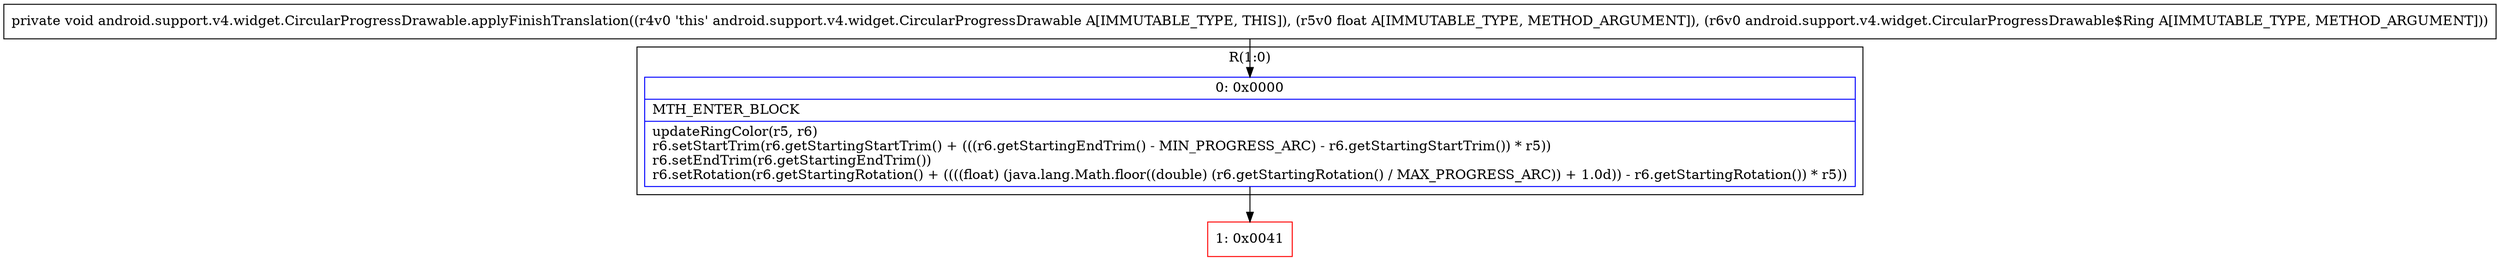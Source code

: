 digraph "CFG forandroid.support.v4.widget.CircularProgressDrawable.applyFinishTranslation(FLandroid\/support\/v4\/widget\/CircularProgressDrawable$Ring;)V" {
subgraph cluster_Region_1327480789 {
label = "R(1:0)";
node [shape=record,color=blue];
Node_0 [shape=record,label="{0\:\ 0x0000|MTH_ENTER_BLOCK\l|updateRingColor(r5, r6)\lr6.setStartTrim(r6.getStartingStartTrim() + (((r6.getStartingEndTrim() \- MIN_PROGRESS_ARC) \- r6.getStartingStartTrim()) * r5))\lr6.setEndTrim(r6.getStartingEndTrim())\lr6.setRotation(r6.getStartingRotation() + ((((float) (java.lang.Math.floor((double) (r6.getStartingRotation() \/ MAX_PROGRESS_ARC)) + 1.0d)) \- r6.getStartingRotation()) * r5))\l}"];
}
Node_1 [shape=record,color=red,label="{1\:\ 0x0041}"];
MethodNode[shape=record,label="{private void android.support.v4.widget.CircularProgressDrawable.applyFinishTranslation((r4v0 'this' android.support.v4.widget.CircularProgressDrawable A[IMMUTABLE_TYPE, THIS]), (r5v0 float A[IMMUTABLE_TYPE, METHOD_ARGUMENT]), (r6v0 android.support.v4.widget.CircularProgressDrawable$Ring A[IMMUTABLE_TYPE, METHOD_ARGUMENT])) }"];
MethodNode -> Node_0;
Node_0 -> Node_1;
}


